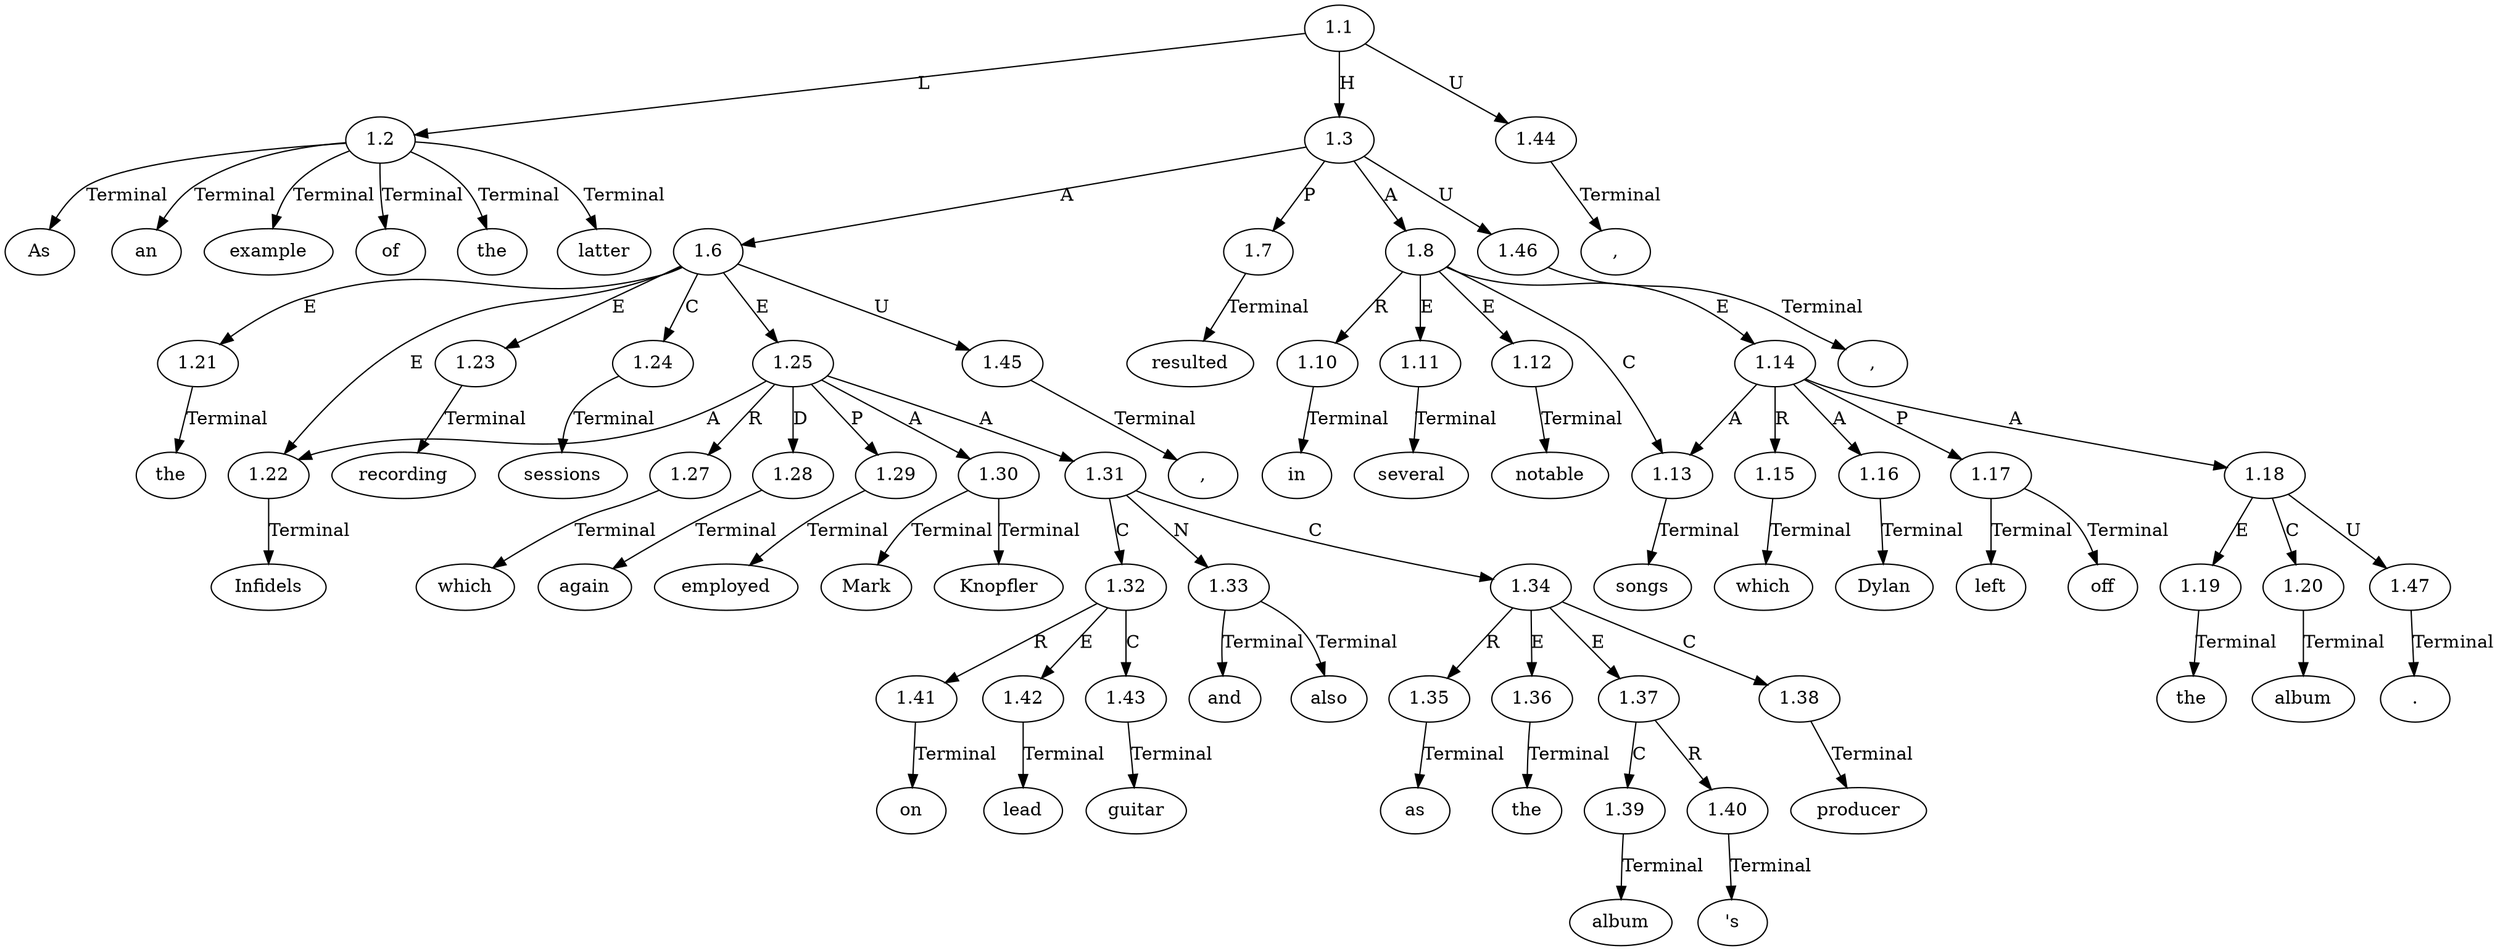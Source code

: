 // Graph
digraph {
	0.1 [label=As ordering=out]
	0.10 [label=recording ordering=out]
	0.11 [label=sessions ordering=out]
	0.12 [label="," ordering=out]
	0.13 [label=which ordering=out]
	0.14 [label=again ordering=out]
	0.15 [label=employed ordering=out]
	0.16 [label=Mark ordering=out]
	0.17 [label=Knopfler ordering=out]
	0.18 [label=on ordering=out]
	0.19 [label=lead ordering=out]
	0.2 [label=an ordering=out]
	0.20 [label=guitar ordering=out]
	0.21 [label=and ordering=out]
	0.22 [label=also ordering=out]
	0.23 [label=as ordering=out]
	0.24 [label=the ordering=out]
	0.25 [label=album ordering=out]
	0.26 [label="'s" ordering=out]
	0.27 [label=producer ordering=out]
	0.28 [label="," ordering=out]
	0.29 [label=resulted ordering=out]
	0.3 [label=example ordering=out]
	0.30 [label=in ordering=out]
	0.31 [label=several ordering=out]
	0.32 [label=notable ordering=out]
	0.33 [label=songs ordering=out]
	0.34 [label=which ordering=out]
	0.35 [label=Dylan ordering=out]
	0.36 [label=left ordering=out]
	0.37 [label=off ordering=out]
	0.38 [label=the ordering=out]
	0.39 [label=album ordering=out]
	0.4 [label=of ordering=out]
	0.40 [label="." ordering=out]
	0.5 [label=the ordering=out]
	0.6 [label=latter ordering=out]
	0.7 [label="," ordering=out]
	0.8 [label=the ordering=out]
	0.9 [label=Infidels ordering=out]
	1.1 [label=1.1 ordering=out]
	1.2 [label=1.2 ordering=out]
	1.3 [label=1.3 ordering=out]
	1.6 [label=1.6 ordering=out]
	1.7 [label=1.7 ordering=out]
	1.8 [label=1.8 ordering=out]
	1.10 [label=1.10 ordering=out]
	1.11 [label=1.11 ordering=out]
	1.12 [label=1.12 ordering=out]
	1.13 [label=1.13 ordering=out]
	1.14 [label=1.14 ordering=out]
	1.15 [label=1.15 ordering=out]
	1.16 [label=1.16 ordering=out]
	1.17 [label=1.17 ordering=out]
	1.18 [label=1.18 ordering=out]
	1.19 [label=1.19 ordering=out]
	1.20 [label=1.20 ordering=out]
	1.21 [label=1.21 ordering=out]
	1.22 [label=1.22 ordering=out]
	1.23 [label=1.23 ordering=out]
	1.24 [label=1.24 ordering=out]
	1.25 [label=1.25 ordering=out]
	1.27 [label=1.27 ordering=out]
	1.28 [label=1.28 ordering=out]
	1.29 [label=1.29 ordering=out]
	1.30 [label=1.30 ordering=out]
	1.31 [label=1.31 ordering=out]
	1.32 [label=1.32 ordering=out]
	1.33 [label=1.33 ordering=out]
	1.34 [label=1.34 ordering=out]
	1.35 [label=1.35 ordering=out]
	1.36 [label=1.36 ordering=out]
	1.37 [label=1.37 ordering=out]
	1.38 [label=1.38 ordering=out]
	1.39 [label=1.39 ordering=out]
	1.40 [label=1.40 ordering=out]
	1.41 [label=1.41 ordering=out]
	1.42 [label=1.42 ordering=out]
	1.43 [label=1.43 ordering=out]
	1.44 [label=1.44 ordering=out]
	1.45 [label=1.45 ordering=out]
	1.46 [label=1.46 ordering=out]
	1.47 [label=1.47 ordering=out]
	1.1 -> 1.2 [label=L ordering=out]
	1.1 -> 1.3 [label=H ordering=out]
	1.1 -> 1.44 [label=U ordering=out]
	1.2 -> 0.1 [label=Terminal ordering=out]
	1.2 -> 0.2 [label=Terminal ordering=out]
	1.2 -> 0.3 [label=Terminal ordering=out]
	1.2 -> 0.4 [label=Terminal ordering=out]
	1.2 -> 0.5 [label=Terminal ordering=out]
	1.2 -> 0.6 [label=Terminal ordering=out]
	1.3 -> 1.6 [label=A ordering=out]
	1.3 -> 1.7 [label=P ordering=out]
	1.3 -> 1.8 [label=A ordering=out]
	1.3 -> 1.46 [label=U ordering=out]
	1.6 -> 1.21 [label=E ordering=out]
	1.6 -> 1.22 [label=E ordering=out]
	1.6 -> 1.23 [label=E ordering=out]
	1.6 -> 1.24 [label=C ordering=out]
	1.6 -> 1.25 [label=E ordering=out]
	1.6 -> 1.45 [label=U ordering=out]
	1.7 -> 0.29 [label=Terminal ordering=out]
	1.8 -> 1.10 [label=R ordering=out]
	1.8 -> 1.11 [label=E ordering=out]
	1.8 -> 1.12 [label=E ordering=out]
	1.8 -> 1.13 [label=C ordering=out]
	1.8 -> 1.14 [label=E ordering=out]
	1.10 -> 0.30 [label=Terminal ordering=out]
	1.11 -> 0.31 [label=Terminal ordering=out]
	1.12 -> 0.32 [label=Terminal ordering=out]
	1.13 -> 0.33 [label=Terminal ordering=out]
	1.14 -> 1.13 [label=A ordering=out]
	1.14 -> 1.15 [label=R ordering=out]
	1.14 -> 1.16 [label=A ordering=out]
	1.14 -> 1.17 [label=P ordering=out]
	1.14 -> 1.18 [label=A ordering=out]
	1.15 -> 0.34 [label=Terminal ordering=out]
	1.16 -> 0.35 [label=Terminal ordering=out]
	1.17 -> 0.36 [label=Terminal ordering=out]
	1.17 -> 0.37 [label=Terminal ordering=out]
	1.18 -> 1.19 [label=E ordering=out]
	1.18 -> 1.20 [label=C ordering=out]
	1.18 -> 1.47 [label=U ordering=out]
	1.19 -> 0.38 [label=Terminal ordering=out]
	1.20 -> 0.39 [label=Terminal ordering=out]
	1.21 -> 0.8 [label=Terminal ordering=out]
	1.22 -> 0.9 [label=Terminal ordering=out]
	1.23 -> 0.10 [label=Terminal ordering=out]
	1.24 -> 0.11 [label=Terminal ordering=out]
	1.25 -> 1.22 [label=A ordering=out]
	1.25 -> 1.27 [label=R ordering=out]
	1.25 -> 1.28 [label=D ordering=out]
	1.25 -> 1.29 [label=P ordering=out]
	1.25 -> 1.30 [label=A ordering=out]
	1.25 -> 1.31 [label=A ordering=out]
	1.27 -> 0.13 [label=Terminal ordering=out]
	1.28 -> 0.14 [label=Terminal ordering=out]
	1.29 -> 0.15 [label=Terminal ordering=out]
	1.30 -> 0.16 [label=Terminal ordering=out]
	1.30 -> 0.17 [label=Terminal ordering=out]
	1.31 -> 1.32 [label=C ordering=out]
	1.31 -> 1.33 [label=N ordering=out]
	1.31 -> 1.34 [label=C ordering=out]
	1.32 -> 1.41 [label=R ordering=out]
	1.32 -> 1.42 [label=E ordering=out]
	1.32 -> 1.43 [label=C ordering=out]
	1.33 -> 0.21 [label=Terminal ordering=out]
	1.33 -> 0.22 [label=Terminal ordering=out]
	1.34 -> 1.35 [label=R ordering=out]
	1.34 -> 1.36 [label=E ordering=out]
	1.34 -> 1.37 [label=E ordering=out]
	1.34 -> 1.38 [label=C ordering=out]
	1.35 -> 0.23 [label=Terminal ordering=out]
	1.36 -> 0.24 [label=Terminal ordering=out]
	1.37 -> 1.39 [label=C ordering=out]
	1.37 -> 1.40 [label=R ordering=out]
	1.38 -> 0.27 [label=Terminal ordering=out]
	1.39 -> 0.25 [label=Terminal ordering=out]
	1.40 -> 0.26 [label=Terminal ordering=out]
	1.41 -> 0.18 [label=Terminal ordering=out]
	1.42 -> 0.19 [label=Terminal ordering=out]
	1.43 -> 0.20 [label=Terminal ordering=out]
	1.44 -> 0.7 [label=Terminal ordering=out]
	1.45 -> 0.12 [label=Terminal ordering=out]
	1.46 -> 0.28 [label=Terminal ordering=out]
	1.47 -> 0.40 [label=Terminal ordering=out]
}
